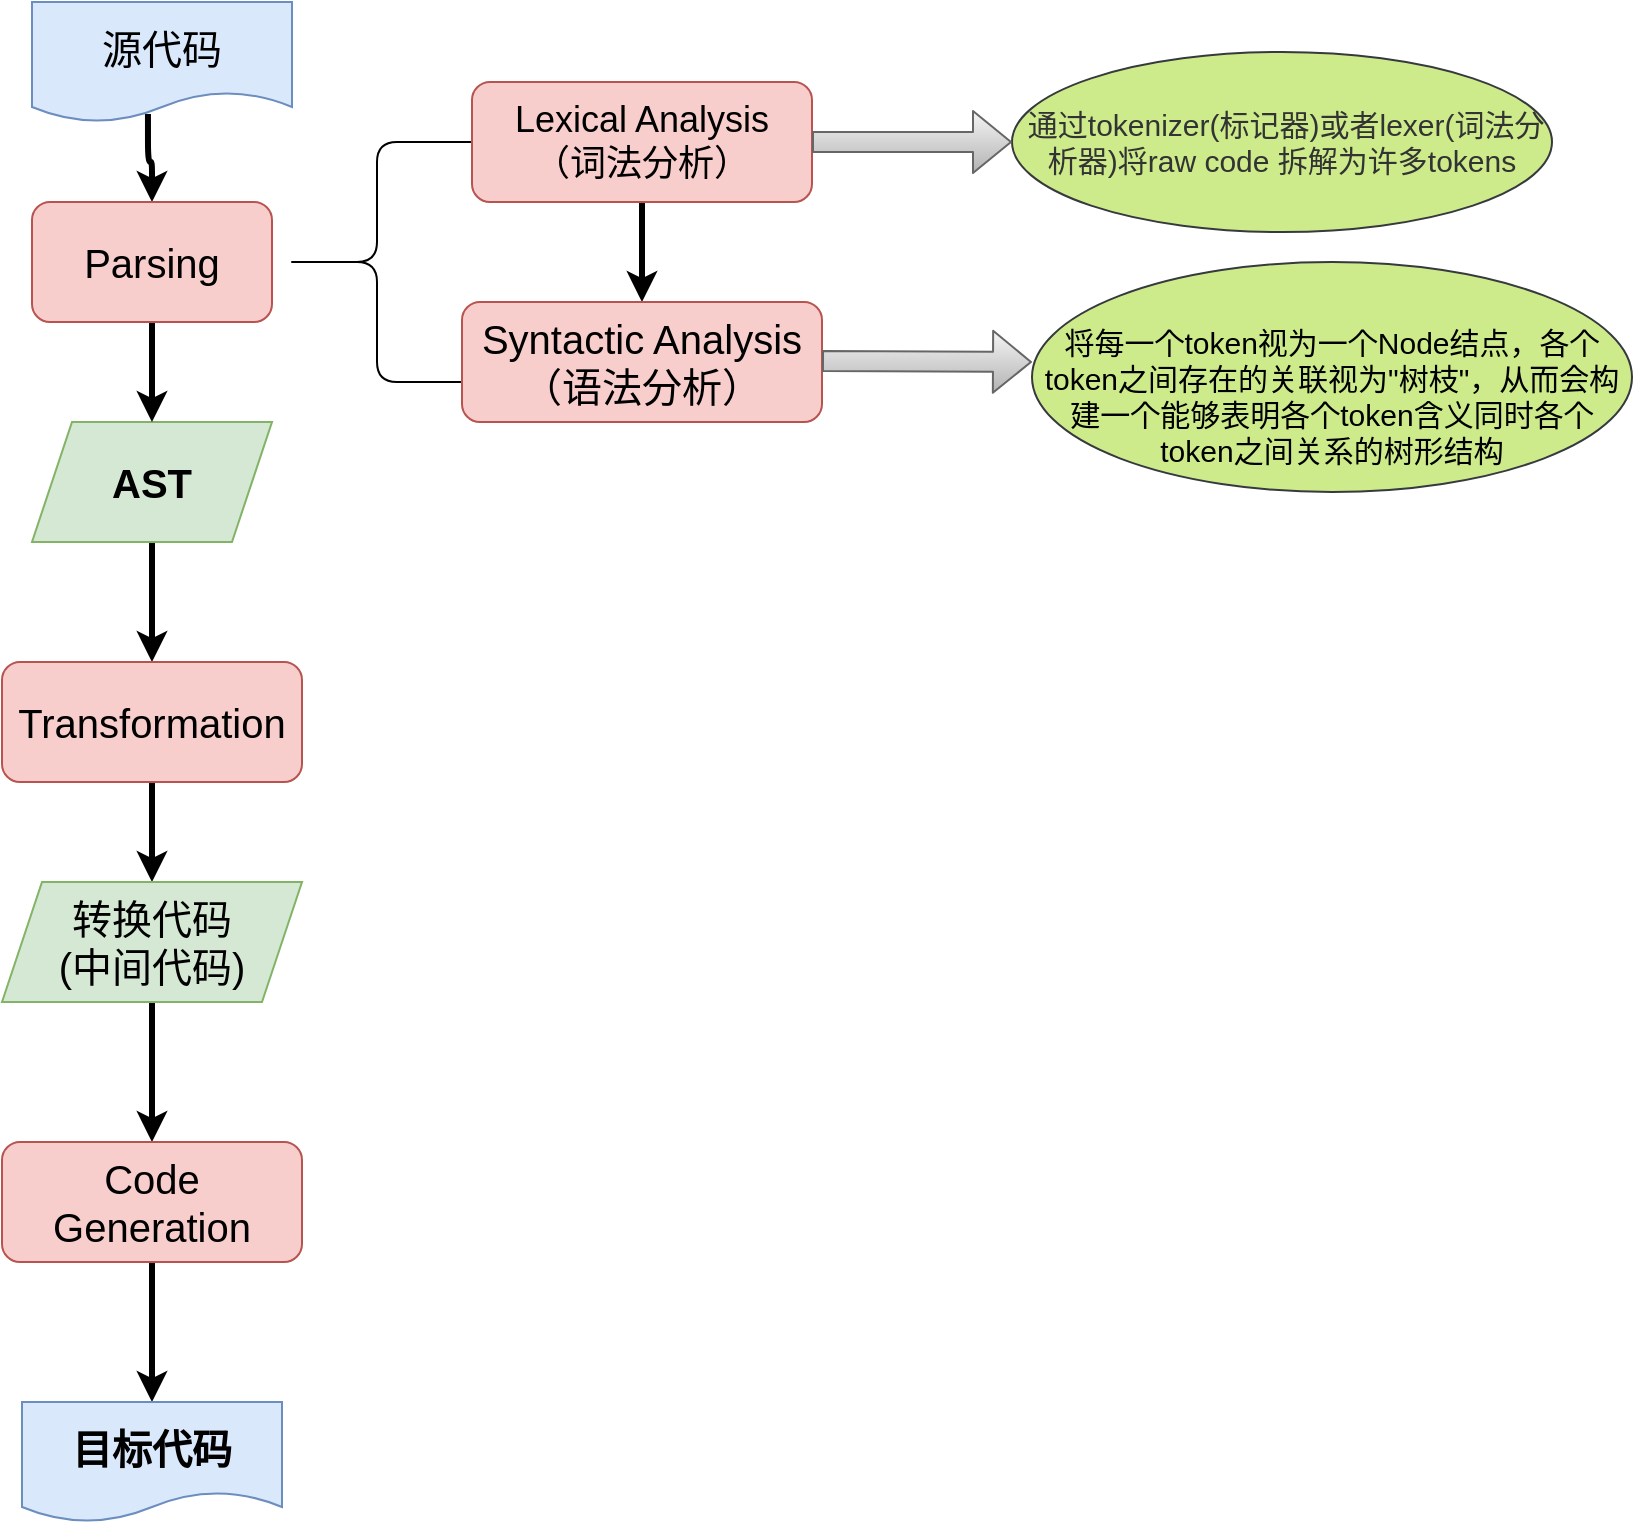 <mxfile version="14.2.7" type="github">
  <diagram id="C5RBs43oDa-KdzZeNtuy" name="Page-1">
    <mxGraphModel dx="946" dy="646" grid="1" gridSize="10" guides="1" tooltips="1" connect="1" arrows="1" fold="1" page="1" pageScale="1" pageWidth="827" pageHeight="1169" math="0" shadow="0">
      <root>
        <mxCell id="WIyWlLk6GJQsqaUBKTNV-0" />
        <mxCell id="WIyWlLk6GJQsqaUBKTNV-1" parent="WIyWlLk6GJQsqaUBKTNV-0" />
        <mxCell id="CX_vNM0TrNXVAGzNfS_B-13" value="" style="edgeStyle=orthogonalEdgeStyle;rounded=1;orthogonalLoop=1;jettySize=auto;html=1;strokeWidth=3;exitX=0.446;exitY=0.933;exitDx=0;exitDy=0;exitPerimeter=0;" parent="WIyWlLk6GJQsqaUBKTNV-1" source="CX_vNM0TrNXVAGzNfS_B-0" target="CX_vNM0TrNXVAGzNfS_B-9" edge="1">
          <mxGeometry relative="1" as="geometry" />
        </mxCell>
        <mxCell id="CX_vNM0TrNXVAGzNfS_B-0" value="&lt;font style=&quot;font-size: 20px&quot;&gt;源代码&lt;/font&gt;" style="shape=document;whiteSpace=wrap;html=1;boundedLbl=1;fillColor=#dae8fc;strokeColor=#6c8ebf;size=0.25;" parent="WIyWlLk6GJQsqaUBKTNV-1" vertex="1">
          <mxGeometry x="150" y="50" width="130" height="60" as="geometry" />
        </mxCell>
        <mxCell id="CX_vNM0TrNXVAGzNfS_B-15" value="" style="edgeStyle=orthogonalEdgeStyle;rounded=1;orthogonalLoop=1;jettySize=auto;html=1;strokeWidth=3;" parent="WIyWlLk6GJQsqaUBKTNV-1" source="CX_vNM0TrNXVAGzNfS_B-3" target="CX_vNM0TrNXVAGzNfS_B-14" edge="1">
          <mxGeometry relative="1" as="geometry" />
        </mxCell>
        <mxCell id="CX_vNM0TrNXVAGzNfS_B-3" value="&lt;font style=&quot;font-size: 20px&quot;&gt;&lt;b&gt;AST&lt;/b&gt;&lt;/font&gt;" style="shape=parallelogram;perimeter=parallelogramPerimeter;whiteSpace=wrap;html=1;fixedSize=1;fillColor=#d5e8d4;strokeColor=#82b366;" parent="WIyWlLk6GJQsqaUBKTNV-1" vertex="1">
          <mxGeometry x="150" y="260" width="120" height="60" as="geometry" />
        </mxCell>
        <mxCell id="CX_vNM0TrNXVAGzNfS_B-10" value="" style="edgeStyle=orthogonalEdgeStyle;rounded=0;orthogonalLoop=1;jettySize=auto;html=1;strokeWidth=3;" parent="WIyWlLk6GJQsqaUBKTNV-1" source="CX_vNM0TrNXVAGzNfS_B-9" target="CX_vNM0TrNXVAGzNfS_B-3" edge="1">
          <mxGeometry relative="1" as="geometry" />
        </mxCell>
        <mxCell id="CX_vNM0TrNXVAGzNfS_B-9" value="&lt;font style=&quot;font-size: 20px&quot;&gt;Parsing&lt;/font&gt;" style="rounded=1;whiteSpace=wrap;html=1;fillColor=#f8cecc;strokeColor=#b85450;" parent="WIyWlLk6GJQsqaUBKTNV-1" vertex="1">
          <mxGeometry x="150" y="150" width="120" height="60" as="geometry" />
        </mxCell>
        <mxCell id="CX_vNM0TrNXVAGzNfS_B-17" value="" style="edgeStyle=orthogonalEdgeStyle;rounded=1;orthogonalLoop=1;jettySize=auto;html=1;strokeWidth=3;" parent="WIyWlLk6GJQsqaUBKTNV-1" source="CX_vNM0TrNXVAGzNfS_B-14" target="CX_vNM0TrNXVAGzNfS_B-16" edge="1">
          <mxGeometry relative="1" as="geometry" />
        </mxCell>
        <mxCell id="CX_vNM0TrNXVAGzNfS_B-14" value="&lt;font style=&quot;font-size: 20px&quot;&gt;Transformation&lt;/font&gt;" style="rounded=1;whiteSpace=wrap;html=1;fillColor=#f8cecc;strokeColor=#b85450;" parent="WIyWlLk6GJQsqaUBKTNV-1" vertex="1">
          <mxGeometry x="135" y="380" width="150" height="60" as="geometry" />
        </mxCell>
        <mxCell id="CX_vNM0TrNXVAGzNfS_B-19" value="" style="edgeStyle=orthogonalEdgeStyle;rounded=1;orthogonalLoop=1;jettySize=auto;html=1;strokeWidth=3;" parent="WIyWlLk6GJQsqaUBKTNV-1" source="CX_vNM0TrNXVAGzNfS_B-16" target="CX_vNM0TrNXVAGzNfS_B-18" edge="1">
          <mxGeometry relative="1" as="geometry" />
        </mxCell>
        <mxCell id="CX_vNM0TrNXVAGzNfS_B-16" value="&lt;font style=&quot;font-size: 20px&quot;&gt;转换代码&lt;br&gt;(中间代码)&lt;br&gt;&lt;/font&gt;" style="shape=parallelogram;perimeter=parallelogramPerimeter;whiteSpace=wrap;html=1;fixedSize=1;fillColor=#d5e8d4;strokeColor=#82b366;" parent="WIyWlLk6GJQsqaUBKTNV-1" vertex="1">
          <mxGeometry x="135" y="490" width="150" height="60" as="geometry" />
        </mxCell>
        <mxCell id="CX_vNM0TrNXVAGzNfS_B-21" value="" style="edgeStyle=orthogonalEdgeStyle;rounded=1;orthogonalLoop=1;jettySize=auto;html=1;strokeWidth=3;" parent="WIyWlLk6GJQsqaUBKTNV-1" source="CX_vNM0TrNXVAGzNfS_B-18" target="CX_vNM0TrNXVAGzNfS_B-20" edge="1">
          <mxGeometry relative="1" as="geometry" />
        </mxCell>
        <mxCell id="CX_vNM0TrNXVAGzNfS_B-18" value="&lt;font style=&quot;font-size: 20px&quot;&gt;Code Generation&lt;/font&gt;" style="rounded=1;whiteSpace=wrap;html=1;fillColor=#f8cecc;strokeColor=#b85450;" parent="WIyWlLk6GJQsqaUBKTNV-1" vertex="1">
          <mxGeometry x="135" y="620" width="150" height="60" as="geometry" />
        </mxCell>
        <mxCell id="CX_vNM0TrNXVAGzNfS_B-20" value="&lt;span style=&quot;font-size: 20px&quot;&gt;&lt;b&gt;目标代码&lt;/b&gt;&lt;/span&gt;" style="shape=document;whiteSpace=wrap;html=1;boundedLbl=1;fillColor=#dae8fc;strokeColor=#6c8ebf;size=0.25;" parent="WIyWlLk6GJQsqaUBKTNV-1" vertex="1">
          <mxGeometry x="145" y="750" width="130" height="60" as="geometry" />
        </mxCell>
        <mxCell id="mlgJ3iZPxNrd3V6SGqdQ-0" value="" style="shape=curlyBracket;whiteSpace=wrap;html=1;rounded=1;" vertex="1" parent="WIyWlLk6GJQsqaUBKTNV-1">
          <mxGeometry x="275" y="120" width="95" height="120" as="geometry" />
        </mxCell>
        <mxCell id="mlgJ3iZPxNrd3V6SGqdQ-9" value="" style="edgeStyle=orthogonalEdgeStyle;rounded=0;orthogonalLoop=1;jettySize=auto;html=1;strokeWidth=3;" edge="1" parent="WIyWlLk6GJQsqaUBKTNV-1" source="mlgJ3iZPxNrd3V6SGqdQ-1" target="mlgJ3iZPxNrd3V6SGqdQ-2">
          <mxGeometry relative="1" as="geometry" />
        </mxCell>
        <mxCell id="mlgJ3iZPxNrd3V6SGqdQ-1" value="&lt;font style=&quot;font-size: 18px&quot;&gt;Lexical Analysis&lt;br&gt;（词法分析）&lt;br&gt;&lt;/font&gt;" style="rounded=1;whiteSpace=wrap;html=1;fillColor=#f8cecc;strokeColor=#b85450;" vertex="1" parent="WIyWlLk6GJQsqaUBKTNV-1">
          <mxGeometry x="370" y="90" width="170" height="60" as="geometry" />
        </mxCell>
        <mxCell id="mlgJ3iZPxNrd3V6SGqdQ-2" value="&lt;font style=&quot;font-size: 20px&quot;&gt;Syntactic Analysis&lt;br&gt;（语法分析）&lt;br&gt;&lt;/font&gt;" style="rounded=1;whiteSpace=wrap;html=1;fillColor=#f8cecc;strokeColor=#b85450;" vertex="1" parent="WIyWlLk6GJQsqaUBKTNV-1">
          <mxGeometry x="365" y="200" width="180" height="60" as="geometry" />
        </mxCell>
        <mxCell id="mlgJ3iZPxNrd3V6SGqdQ-4" value="&lt;span style=&quot;color: rgb(51 , 51 , 51) ; font-size: 15px ; text-align: left&quot;&gt;&amp;nbsp;通过tokenizer(标记器)或者lexer(词法分析器)将raw code 拆解为许多tokens&lt;/span&gt;" style="ellipse;whiteSpace=wrap;html=1;fillColor=#cdeb8b;strokeColor=#36393d;" vertex="1" parent="WIyWlLk6GJQsqaUBKTNV-1">
          <mxGeometry x="640" y="75" width="270" height="90" as="geometry" />
        </mxCell>
        <mxCell id="mlgJ3iZPxNrd3V6SGqdQ-5" value="&lt;div style=&quot;text-align: left&quot;&gt;&lt;span style=&quot;font-size: 15px&quot;&gt;&amp;nbsp; &amp;nbsp; &amp;nbsp; &amp;nbsp;&amp;nbsp;&lt;/span&gt;&lt;/div&gt;&lt;span style=&quot;font-size: 15px ; text-align: left&quot;&gt;将每一个token视为一个Node结点，各个token之间存在的关联视为&quot;树枝&quot;，从而会构建一个能够表明各个token含义同时各个token之间关系的树形结构&lt;/span&gt;" style="ellipse;whiteSpace=wrap;html=1;fillColor=#cdeb8b;strokeColor=#36393d;" vertex="1" parent="WIyWlLk6GJQsqaUBKTNV-1">
          <mxGeometry x="650" y="180" width="300" height="115" as="geometry" />
        </mxCell>
        <mxCell id="mlgJ3iZPxNrd3V6SGqdQ-6" value="" style="shape=flexArrow;endArrow=classic;html=1;entryX=0;entryY=0.5;entryDx=0;entryDy=0;exitX=1;exitY=0.5;exitDx=0;exitDy=0;fillColor=#f5f5f5;strokeColor=#666666;gradientColor=#b3b3b3;" edge="1" parent="WIyWlLk6GJQsqaUBKTNV-1" source="mlgJ3iZPxNrd3V6SGqdQ-1" target="mlgJ3iZPxNrd3V6SGqdQ-4">
          <mxGeometry width="50" height="50" relative="1" as="geometry">
            <mxPoint x="470" y="280" as="sourcePoint" />
            <mxPoint x="520" y="230" as="targetPoint" />
          </mxGeometry>
        </mxCell>
        <mxCell id="mlgJ3iZPxNrd3V6SGqdQ-7" value="" style="shape=flexArrow;endArrow=classic;html=1;exitX=1;exitY=0.5;exitDx=0;exitDy=0;fillColor=#f5f5f5;strokeColor=#666666;gradientColor=#b3b3b3;" edge="1" parent="WIyWlLk6GJQsqaUBKTNV-1">
          <mxGeometry width="50" height="50" relative="1" as="geometry">
            <mxPoint x="545" y="229.5" as="sourcePoint" />
            <mxPoint x="650" y="230" as="targetPoint" />
          </mxGeometry>
        </mxCell>
      </root>
    </mxGraphModel>
  </diagram>
</mxfile>
